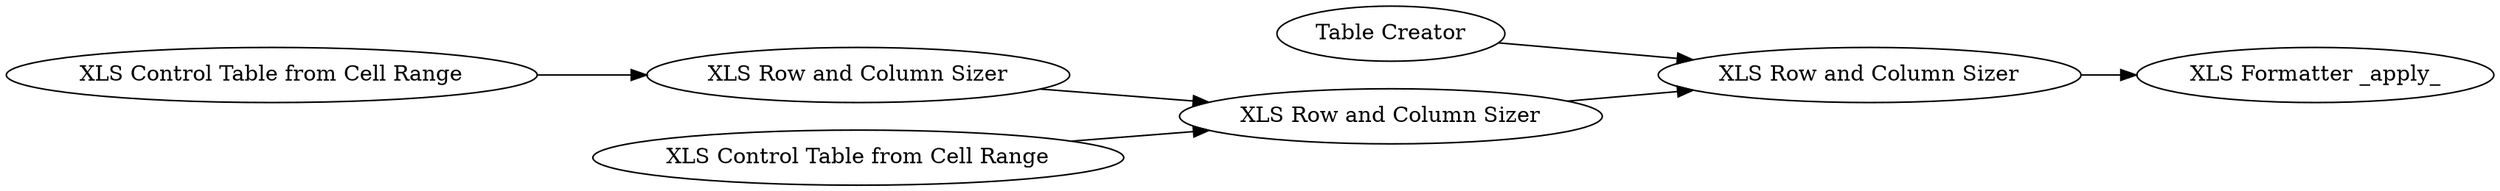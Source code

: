 digraph {
	"8669172263112622925_27" [label="Table Creator"]
	"8669172263112622925_24" [label="XLS Row and Column Sizer"]
	"8669172263112622925_21" [label="XLS Control Table from Cell Range"]
	"8669172263112622925_16" [label="XLS Formatter _apply_"]
	"8669172263112622925_25" [label="XLS Control Table from Cell Range"]
	"8669172263112622925_22" [label="XLS Row and Column Sizer"]
	"8669172263112622925_23" [label="XLS Row and Column Sizer"]
	"8669172263112622925_21" -> "8669172263112622925_23"
	"8669172263112622925_25" -> "8669172263112622925_24"
	"8669172263112622925_22" -> "8669172263112622925_16"
	"8669172263112622925_24" -> "8669172263112622925_23"
	"8669172263112622925_23" -> "8669172263112622925_22"
	"8669172263112622925_27" -> "8669172263112622925_22"
	rankdir=LR
}
